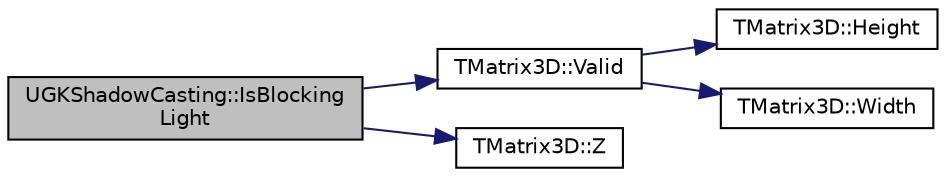 digraph "UGKShadowCasting::IsBlockingLight"
{
 // LATEX_PDF_SIZE
  edge [fontname="Helvetica",fontsize="10",labelfontname="Helvetica",labelfontsize="10"];
  node [fontname="Helvetica",fontsize="10",shape=record];
  rankdir="LR";
  Node1 [label="UGKShadowCasting::IsBlocking\lLight",height=0.2,width=0.4,color="black", fillcolor="grey75", style="filled", fontcolor="black",tooltip=" "];
  Node1 -> Node2 [color="midnightblue",fontsize="10",style="solid",fontname="Helvetica"];
  Node2 [label="TMatrix3D::Valid",height=0.2,width=0.4,color="black", fillcolor="white", style="filled",URL="$structTMatrix3D.html#a0fe97f709a882f0439a39fa7cbe26c92",tooltip=" "];
  Node2 -> Node3 [color="midnightblue",fontsize="10",style="solid",fontname="Helvetica"];
  Node3 [label="TMatrix3D::Height",height=0.2,width=0.4,color="black", fillcolor="white", style="filled",URL="$structTMatrix3D.html#a817c4b55612d583c30e097df6ca2f96a",tooltip=" "];
  Node2 -> Node4 [color="midnightblue",fontsize="10",style="solid",fontname="Helvetica"];
  Node4 [label="TMatrix3D::Width",height=0.2,width=0.4,color="black", fillcolor="white", style="filled",URL="$structTMatrix3D.html#aa27eb31b2908a61734939673178bd169",tooltip=" "];
  Node1 -> Node5 [color="midnightblue",fontsize="10",style="solid",fontname="Helvetica"];
  Node5 [label="TMatrix3D::Z",height=0.2,width=0.4,color="black", fillcolor="white", style="filled",URL="$structTMatrix3D.html#a3a4e42a8af6e9febbdac2d7c7b6d17d8",tooltip=" "];
}
